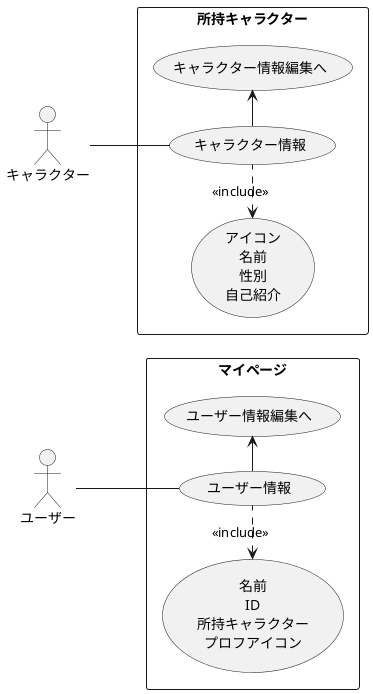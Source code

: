 @startuml

left to right direction
skinparam packageStyle rectangle
actor ユーザー as user
actor キャラクター as caractor

rectangle マイページ {
    '定義
    usecase mypage_list as "
    名前
    ID
    所持キャラクター
    プロフアイコン
    "
    (ユーザー情報) as user_info
    'ユースケース
    user -- user_info
    'down
    user_info .left.> mypage_list :<<include>>
    'up
    user_info -right-> (ユーザー情報編集へ)

}
rectangle 所持キャラクター {
    '定義
    usecase caractor_show as "
    アイコン
    名前
    性別
    自己紹介
    "
    (キャラクター情報) as caractor_info
    'ユースケース
    caractor -- caractor_info
    'down
    caractor_info .left.> caractor_show :<<include>>
    'up
    caractor_info -right-> (キャラクター情報編集へ)
}

'class User {
'  - String name
'  - Integer id
'  - ArrayList caractor_list
'  - String icon_filepath
'  + get_mypage()
'}

'class Caractor {
'   - String icofilepath
'   - String name
'   - Integer sex
'   - String description
'   + get_caractor()
'}
@enduml
